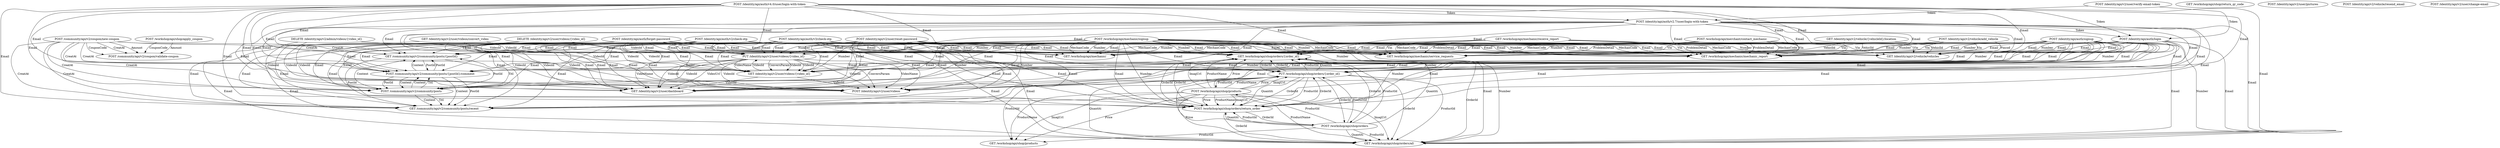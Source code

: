 digraph G {
  1 [ label="GET /identity/api/v2/user/videos/convert_video" ];
  2 [ label="GET /workshop/api/shop/return_qr_code" ];
  3 [ label="GET /identity/api/v2/vehicle/vehicles" ];
  4 [ label="POST /identity/api/auth/v2/check-otp" ];
  5 [ label="POST /identity/api/v2/user/verify-email-token" ];
  6 [ label="POST /workshop/api/merchant/contact_mechanic" ];
  7 [ label="POST /identity/api/auth/v4.0/user/login-with-token" ];
  8 [ label="GET /workshop/api/shop/orders/{order_id}" ];
  9 [ label="GET /workshop/api/mechanic/receive_report" ];
  10 [ label="PUT /identity/api/v2/user/videos/{video_id}" ];
  11 [ label="POST /community/api/v2/coupon/new-coupon" ];
  12 [ label="POST /identity/api/v2/user/pictures" ];
  13 [ label="GET /workshop/api/shop/products" ];
  14 [ label="POST /identity/api/v2/vehicle/resend_email" ];
  15 [ label="GET /workshop/api/mechanic/" ];
  16 [ label="DELETE /identity/api/v2/admin/videos/{video_id}" ];
  17 [ label="POST /workshop/api/shop/products" ];
  18 [ label="GET /identity/api/v2/user/dashboard" ];
  19 [ label="GET /community/api/v2/community/posts/{postId}" ];
  20 [ label="POST /community/api/v2/community/posts/{postId}/comment" ];
  21 [ label="POST /identity/api/v2/user/videos" ];
  22 [ label="POST /identity/api/auth/login" ];
  23 [ label="POST /identity/api/v2/user/change-email" ];
  24 [ label="POST /identity/api/auth/v3/check-otp" ];
  25 [ label="PUT /workshop/api/shop/orders/{order_id}" ];
  26 [ label="POST /identity/api/auth/forget-password" ];
  27 [ label="POST /workshop/api/mechanic/signup" ];
  28 [ label="GET /identity/api/v2/user/videos/{video_id}" ];
  29 [ label="GET /workshop/api/mechanic/mechanic_report" ];
  30 [ label="POST /workshop/api/shop/orders/return_order" ];
  31 [ label="POST /identity/api/v2/vehicle/add_vehicle" ];
  32 [ label="POST /identity/api/auth/v2.7/user/login-with-token" ];
  33 [ label="POST /workshop/api/shop/apply_coupon" ];
  34 [ label="GET /community/api/v2/community/posts/recent" ];
  35 [ label="DELETE /identity/api/v2/user/videos/{video_id}" ];
  36 [ label="POST /identity/api/auth/signup" ];
  37 [ label="POST /identity/api/v2/user/reset-password" ];
  38 [ label="POST /workshop/api/shop/orders" ];
  39 [ label="GET /identity/api/v2/vehicle/{vehicleId}/location" ];
  40 [ label="GET /workshop/api/mechanic/service_requests" ];
  41 [ label="POST /community/api/v2/coupon/validate-coupon" ];
  42 [ label="POST /community/api/v2/community/posts" ];
  43 [ label="GET /workshop/api/shop/orders/all" ];
  38 -> 13 [ label="ProductId" ];
  17 -> 13 [ label="ProductName" ];
  17 -> 13 [ label="ImagUrl" ];
  17 -> 13 [ label="Price" ];
  25 -> 13 [ label="ProductId" ];
  24 -> 10 [ label="Email" ];
  26 -> 10 [ label="Email" ];
  4 -> 10 [ label="Email" ];
  1 -> 10 [ label="VideoId" ];
  36 -> 10 [ label="Number" ];
  36 -> 10 [ label="Email" ];
  32 -> 10 [ label="Email" ];
  16 -> 10 [ label="VideoId" ];
  35 -> 10 [ label="VideoId" ];
  7 -> 10 [ label="Email" ];
  22 -> 10 [ label="Email" ];
  28 -> 10 [ label="VideoId" ];
  27 -> 10 [ label="Number" ];
  27 -> 10 [ label="Email" ];
  37 -> 10 [ label="Email" ];
  24 -> 3 [ label="Email" ];
  26 -> 3 [ label="Email" ];
  4 -> 3 [ label="Email" ];
  39 -> 3 [ label="VehiclId" ];
  36 -> 3 [ label="Email" ];
  36 -> 3 [ label="Number" ];
  32 -> 3 [ label="Email" ];
  31 -> 3 [ label="Pincod" ];
  31 -> 3 [ label="Vin" ];
  6 -> 3 [ label="Vin" ];
  7 -> 3 [ label="Email" ];
  9 -> 3 [ label="Vin" ];
  22 -> 3 [ label="Email" ];
  27 -> 3 [ label="Email" ];
  27 -> 3 [ label="Number" ];
  37 -> 3 [ label="Email" ];
  24 -> 20 [ label="Email" ];
  26 -> 20 [ label="Email" ];
  4 -> 20 [ label="Email" ];
  36 -> 20 [ label="Email" ];
  32 -> 20 [ label="Email" ];
  19 -> 20 [ label="PostId" ];
  42 -> 20 [ label="Content" ];
  42 -> 20 [ label="Titl" ];
  7 -> 20 [ label="Email" ];
  22 -> 20 [ label="Email" ];
  27 -> 20 [ label="Email" ];
  37 -> 20 [ label="Email" ];
  11 -> 20 [ label="CreatAt" ];
  11 -> 20 [ label="CreatAt" ];
  33 -> 41 [ label="CouponCode" ];
  33 -> 41 [ label="Amount" ];
  11 -> 41 [ label="CouponCode" ];
  11 -> 41 [ label="CreatAt" ];
  11 -> 41 [ label="Amount" ];
  25 -> 38 [ label="OrderId" ];
  8 -> 38 [ label="OrderId" ];
  30 -> 38 [ label="OrderId" ];
  24 -> 21 [ label="Email" ];
  26 -> 21 [ label="Email" ];
  10 -> 21 [ label="VideoName" ];
  10 -> 21 [ label="VideoId" ];
  10 -> 21 [ label="VideoId" ];
  10 -> 21 [ label="ConversParam" ];
  4 -> 21 [ label="Email" ];
  1 -> 21 [ label="VideoId" ];
  36 -> 21 [ label="Email" ];
  36 -> 21 [ label="Number" ];
  32 -> 21 [ label="Email" ];
  16 -> 21 [ label="VideoId" ];
  35 -> 21 [ label="VideoId" ];
  7 -> 21 [ label="Email" ];
  22 -> 21 [ label="Email" ];
  28 -> 21 [ label="VideoId" ];
  27 -> 21 [ label="Email" ];
  27 -> 21 [ label="Number" ];
  37 -> 21 [ label="Email" ];
  24 -> 40 [ label="Email" ];
  26 -> 40 [ label="Email" ];
  4 -> 40 [ label="Email" ];
  39 -> 40 [ label="VehiclId" ];
  36 -> 40 [ label="Number" ];
  36 -> 40 [ label="Email" ];
  32 -> 40 [ label="Email" ];
  31 -> 40 [ label="Vin" ];
  6 -> 40 [ label="Vin" ];
  6 -> 40 [ label="MechanCode" ];
  6 -> 40 [ label="ProblemDetail" ];
  7 -> 40 [ label="Email" ];
  9 -> 40 [ label="Vin" ];
  9 -> 40 [ label="MechanCode" ];
  9 -> 40 [ label="ProblemDetail" ];
  22 -> 40 [ label="Email" ];
  27 -> 40 [ label="Number" ];
  27 -> 40 [ label="MechanCode" ];
  27 -> 40 [ label="Email" ];
  37 -> 40 [ label="Email" ];
  38 -> 17 [ label="ProductId" ];
  25 -> 17 [ label="ProductId" ];
  5 -> 32 [ label="Token" ];
  7 -> 32 [ label="Token" ];
  24 -> 25 [ label="Email" ];
  26 -> 25 [ label="Email" ];
  38 -> 25 [ label="Quantiti" ];
  38 -> 25 [ label="ProductId" ];
  4 -> 25 [ label="Email" ];
  17 -> 25 [ label="ProductName" ];
  17 -> 25 [ label="Price" ];
  17 -> 25 [ label="ImagUrl" ];
  36 -> 25 [ label="Number" ];
  36 -> 25 [ label="Email" ];
  32 -> 25 [ label="Email" ];
  8 -> 25 [ label="OrderId" ];
  30 -> 25 [ label="OrderId" ];
  7 -> 25 [ label="Email" ];
  22 -> 25 [ label="Email" ];
  27 -> 25 [ label="Number" ];
  27 -> 25 [ label="Email" ];
  37 -> 25 [ label="Email" ];
  24 -> 15 [ label="Email" ];
  26 -> 15 [ label="Email" ];
  4 -> 15 [ label="Email" ];
  36 -> 15 [ label="Number" ];
  36 -> 15 [ label="Email" ];
  32 -> 15 [ label="Email" ];
  6 -> 15 [ label="MechanCode" ];
  7 -> 15 [ label="Email" ];
  9 -> 15 [ label="MechanCode" ];
  22 -> 15 [ label="Email" ];
  27 -> 15 [ label="MechanCode" ];
  27 -> 15 [ label="Number" ];
  27 -> 15 [ label="Email" ];
  37 -> 15 [ label="Email" ];
  24 -> 18 [ label="Email" ];
  26 -> 18 [ label="Email" ];
  10 -> 18 [ label="VideoName" ];
  10 -> 18 [ label="VideoId" ];
  10 -> 18 [ label="VideoId" ];
  10 -> 18 [ label="VideoUrl" ];
  4 -> 18 [ label="Email" ];
  1 -> 18 [ label="VideoId" ];
  36 -> 18 [ label="Email" ];
  36 -> 18 [ label="Number" ];
  32 -> 18 [ label="Email" ];
  16 -> 18 [ label="VideoId" ];
  35 -> 18 [ label="VideoId" ];
  7 -> 18 [ label="Email" ];
  22 -> 18 [ label="Email" ];
  28 -> 18 [ label="VideoId" ];
  27 -> 18 [ label="Email" ];
  27 -> 18 [ label="Number" ];
  37 -> 18 [ label="Email" ];
  24 -> 19 [ label="Email" ];
  26 -> 19 [ label="Email" ];
  20 -> 19 [ label="PostId" ];
  20 -> 19 [ label="Content" ];
  4 -> 19 [ label="Email" ];
  36 -> 19 [ label="Email" ];
  32 -> 19 [ label="Email" ];
  42 -> 19 [ label="Titl" ];
  42 -> 19 [ label="Content" ];
  7 -> 19 [ label="Email" ];
  22 -> 19 [ label="Email" ];
  27 -> 19 [ label="Email" ];
  37 -> 19 [ label="Email" ];
  11 -> 19 [ label="CreatAt" ];
  11 -> 19 [ label="CreatAt" ];
  24 -> 34 [ label="Email" ];
  26 -> 34 [ label="Email" ];
  20 -> 34 [ label="Content" ];
  20 -> 34 [ label="PostId" ];
  4 -> 34 [ label="Email" ];
  36 -> 34 [ label="Email" ];
  32 -> 34 [ label="Email" ];
  19 -> 34 [ label="PostId" ];
  42 -> 34 [ label="Content" ];
  42 -> 34 [ label="Titl" ];
  7 -> 34 [ label="Email" ];
  22 -> 34 [ label="Email" ];
  27 -> 34 [ label="Email" ];
  37 -> 34 [ label="Email" ];
  11 -> 34 [ label="CreatAt" ];
  11 -> 34 [ label="CreatAt" ];
  24 -> 29 [ label="Email" ];
  26 -> 29 [ label="Email" ];
  4 -> 29 [ label="Email" ];
  39 -> 29 [ label="VehiclId" ];
  36 -> 29 [ label="Number" ];
  36 -> 29 [ label="Email" ];
  32 -> 29 [ label="Email" ];
  31 -> 29 [ label="Vin" ];
  6 -> 29 [ label="MechanCode" ];
  6 -> 29 [ label="Vin" ];
  6 -> 29 [ label="ProblemDetail" ];
  7 -> 29 [ label="Email" ];
  9 -> 29 [ label="MechanCode" ];
  9 -> 29 [ label="Vin" ];
  9 -> 29 [ label="ProblemDetail" ];
  22 -> 29 [ label="Email" ];
  27 -> 29 [ label="Number" ];
  27 -> 29 [ label="MechanCode" ];
  27 -> 29 [ label="Email" ];
  37 -> 29 [ label="Email" ];
  24 -> 42 [ label="Email" ];
  26 -> 42 [ label="Email" ];
  20 -> 42 [ label="PostId" ];
  20 -> 42 [ label="Content" ];
  4 -> 42 [ label="Email" ];
  36 -> 42 [ label="Email" ];
  32 -> 42 [ label="Email" ];
  19 -> 42 [ label="PostId" ];
  7 -> 42 [ label="Email" ];
  22 -> 42 [ label="Email" ];
  27 -> 42 [ label="Email" ];
  37 -> 42 [ label="Email" ];
  11 -> 42 [ label="CreatAt" ];
  11 -> 42 [ label="CreatAt" ];
  24 -> 43 [ label="Email" ];
  26 -> 43 [ label="Email" ];
  38 -> 43 [ label="ProductId" ];
  38 -> 43 [ label="Quantiti" ];
  4 -> 43 [ label="Email" ];
  17 -> 43 [ label="ProductName" ];
  17 -> 43 [ label="ImagUrl" ];
  17 -> 43 [ label="Price" ];
  36 -> 43 [ label="Email" ];
  36 -> 43 [ label="Number" ];
  32 -> 43 [ label="Email" ];
  25 -> 43 [ label="OrderId" ];
  25 -> 43 [ label="ProductId" ];
  25 -> 43 [ label="Quantiti" ];
  8 -> 43 [ label="OrderId" ];
  30 -> 43 [ label="OrderId" ];
  7 -> 43 [ label="Email" ];
  22 -> 43 [ label="Email" ];
  27 -> 43 [ label="Email" ];
  27 -> 43 [ label="Number" ];
  37 -> 43 [ label="Email" ];
  24 -> 8 [ label="Email" ];
  26 -> 8 [ label="Email" ];
  38 -> 8 [ label="ProductId" ];
  38 -> 8 [ label="Quantiti" ];
  4 -> 8 [ label="Email" ];
  17 -> 8 [ label="ImagUrl" ];
  17 -> 8 [ label="ProductName" ];
  17 -> 8 [ label="Price" ];
  36 -> 8 [ label="Number" ];
  36 -> 8 [ label="Email" ];
  32 -> 8 [ label="Email" ];
  25 -> 8 [ label="OrderId" ];
  25 -> 8 [ label="ProductId" ];
  25 -> 8 [ label="Quantiti" ];
  30 -> 8 [ label="OrderId" ];
  7 -> 8 [ label="Email" ];
  22 -> 8 [ label="Email" ];
  27 -> 8 [ label="Number" ];
  27 -> 8 [ label="Email" ];
  37 -> 8 [ label="Email" ];
  24 -> 30 [ label="Email" ];
  26 -> 30 [ label="Email" ];
  38 -> 30 [ label="Quantiti" ];
  38 -> 30 [ label="ProductId" ];
  4 -> 30 [ label="Email" ];
  17 -> 30 [ label="Price" ];
  17 -> 30 [ label="ProductName" ];
  17 -> 30 [ label="ImagUrl" ];
  36 -> 30 [ label="Email" ];
  36 -> 30 [ label="Number" ];
  32 -> 30 [ label="Email" ];
  25 -> 30 [ label="Quantiti" ];
  25 -> 30 [ label="OrderId" ];
  25 -> 30 [ label="ProductId" ];
  8 -> 30 [ label="OrderId" ];
  7 -> 30 [ label="Email" ];
  22 -> 30 [ label="Email" ];
  27 -> 30 [ label="Email" ];
  27 -> 30 [ label="Number" ];
  37 -> 30 [ label="Email" ];
  5 -> 22 [ label="Token" ];
  32 -> 22 [ label="Token" ];
  7 -> 22 [ label="Token" ];
  24 -> 28 [ label="Email" ];
  26 -> 28 [ label="Email" ];
  10 -> 28 [ label="ConversParam" ];
  10 -> 28 [ label="VideoId" ];
  10 -> 28 [ label="VideoId" ];
  10 -> 28 [ label="VideoName" ];
  4 -> 28 [ label="Email" ];
  1 -> 28 [ label="VideoId" ];
  36 -> 28 [ label="Number" ];
  36 -> 28 [ label="Email" ];
  32 -> 28 [ label="Email" ];
  16 -> 28 [ label="VideoId" ];
  35 -> 28 [ label="VideoId" ];
  7 -> 28 [ label="Email" ];
  22 -> 28 [ label="Email" ];
  27 -> 28 [ label="Number" ];
  27 -> 28 [ label="Email" ];
  37 -> 28 [ label="Email" ];
}
